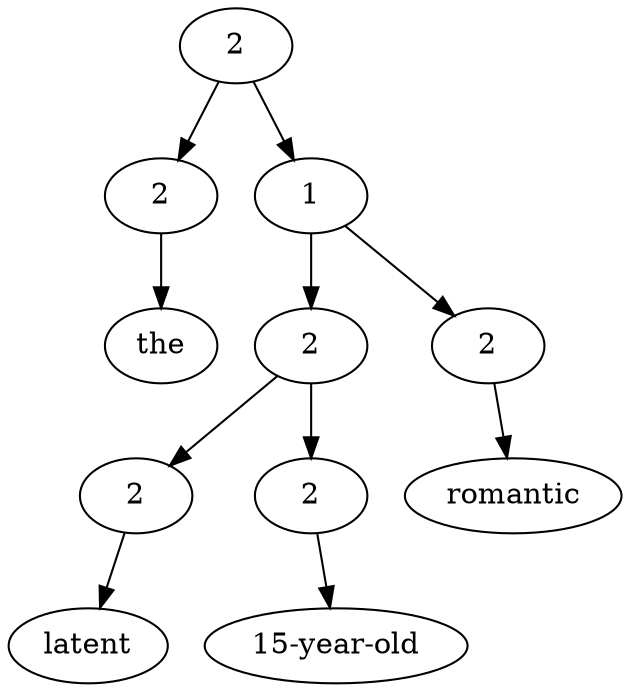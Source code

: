 digraph G{Node0 [label="2"]
Node0 -> Node1
Node0 -> Node3
Node1 [label="2"]
Node1 -> Node2
Node3 [label="1"]
Node3 -> Node4
Node3 -> Node9
Node2 [label="the"]
Node4 [label="2"]
Node4 -> Node5
Node4 -> Node7
Node9 [label="2"]
Node9 -> Node10
Node5 [label="2"]
Node5 -> Node6
Node7 [label="2"]
Node7 -> Node8
Node10 [label="romantic"]
Node6 [label="latent"]
Node8 [label="15-year-old"]
}